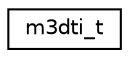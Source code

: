 digraph "Graphical Class Hierarchy"
{
 // LATEX_PDF_SIZE
  edge [fontname="Helvetica",fontsize="10",labelfontname="Helvetica",labelfontsize="10"];
  node [fontname="Helvetica",fontsize="10",shape=record];
  rankdir="LR";
  Node0 [label="m3dti_t",height=0.2,width=0.4,color="black", fillcolor="white", style="filled",URL="$structm3dti__t.html",tooltip=" "];
}
